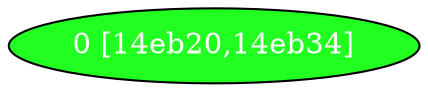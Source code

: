 diGraph libnss3{
	libnss3_0  [style=filled fillcolor="#20FF20" fontcolor="#ffffff" shape=oval label="0 [14eb20,14eb34]"]


}